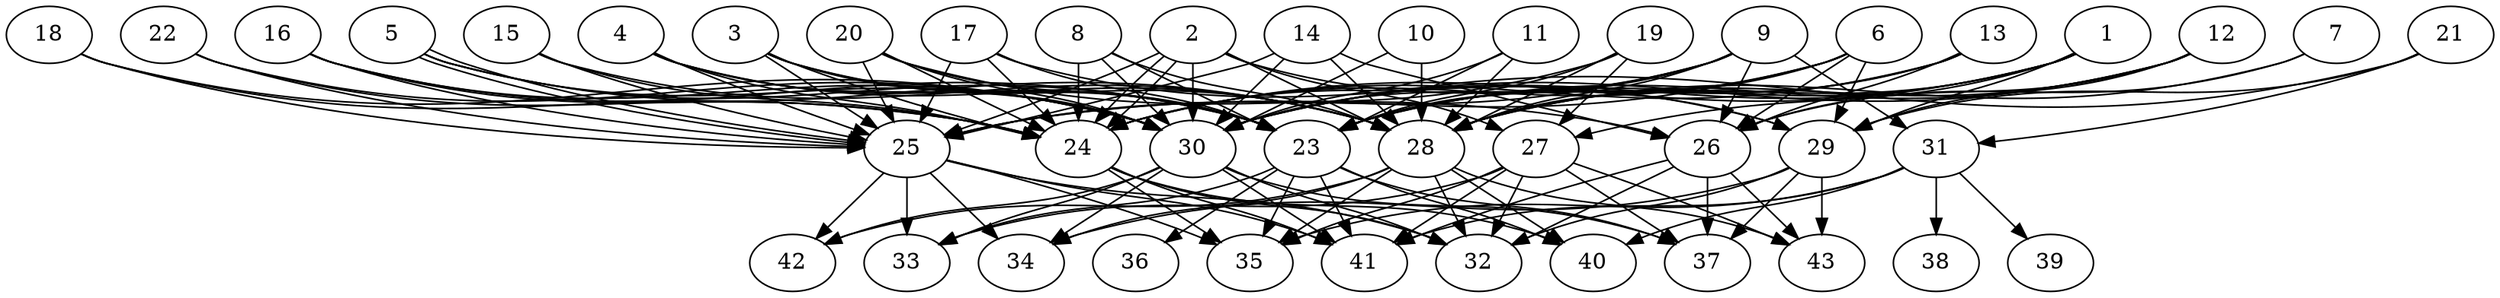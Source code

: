 // DAG (tier=3-complex, mode=data, n=43, ccr=0.545, fat=0.735, density=0.754, regular=0.390, jump=0.329, mindata=4194304, maxdata=33554432)
// DAG automatically generated by daggen at Sun Aug 24 16:33:35 2025
// /home/ermia/Project/Environments/daggen/bin/daggen --dot --ccr 0.545 --fat 0.735 --regular 0.390 --density 0.754 --jump 0.329 --mindata 4194304 --maxdata 33554432 -n 43 
digraph G {
  1 [size="277323372354260672", alpha="0.04", expect_size="138661686177130336"]
  1 -> 23 [size ="187756852543488"]
  1 -> 24 [size ="187756852543488"]
  1 -> 27 [size ="187756852543488"]
  1 -> 28 [size ="187756852543488"]
  1 -> 29 [size ="187756852543488"]
  1 -> 30 [size ="187756852543488"]
  2 [size="27705904031858688000000", alpha="0.01", expect_size="13852952015929344000000"]
  2 -> 24 [size ="7324953477120000"]
  2 -> 24 [size ="7324953477120000"]
  2 -> 25 [size ="7324953477120000"]
  2 -> 27 [size ="7324953477120000"]
  2 -> 28 [size ="7324953477120000"]
  2 -> 29 [size ="7324953477120000"]
  2 -> 30 [size ="7324953477120000"]
  3 [size="66178732134841976", alpha="0.03", expect_size="33089366067420988"]
  3 -> 23 [size ="3644268417646592"]
  3 -> 24 [size ="3644268417646592"]
  3 -> 25 [size ="3644268417646592"]
  3 -> 28 [size ="3644268417646592"]
  3 -> 30 [size ="3644268417646592"]
  4 [size="2410289776715644416", alpha="0.10", expect_size="1205144888357822208"]
  4 -> 23 [size ="852167153942528"]
  4 -> 24 [size ="852167153942528"]
  4 -> 25 [size ="852167153942528"]
  4 -> 28 [size ="852167153942528"]
  4 -> 30 [size ="852167153942528"]
  5 [size="668999873301948923904", alpha="0.15", expect_size="334499936650974461952"]
  5 -> 23 [size ="611937889026048"]
  5 -> 25 [size ="611937889026048"]
  5 -> 25 [size ="611937889026048"]
  5 -> 28 [size ="611937889026048"]
  5 -> 30 [size ="611937889026048"]
  6 [size="23119117215525240832000", alpha="0.15", expect_size="11559558607762620416000"]
  6 -> 23 [size ="6492383294259200"]
  6 -> 24 [size ="6492383294259200"]
  6 -> 25 [size ="6492383294259200"]
  6 -> 26 [size ="6492383294259200"]
  6 -> 28 [size ="6492383294259200"]
  6 -> 29 [size ="6492383294259200"]
  7 [size="565163559909645760", alpha="0.19", expect_size="282581779954822880"]
  7 -> 26 [size ="8841393392844800"]
  7 -> 28 [size ="8841393392844800"]
  8 [size="31211030887686054346752", alpha="0.19", expect_size="15605515443843027173376"]
  8 -> 23 [size ="7930405529321472"]
  8 -> 24 [size ="7930405529321472"]
  8 -> 28 [size ="7930405529321472"]
  8 -> 30 [size ="7930405529321472"]
  9 [size="22310991750701474906112", alpha="0.14", expect_size="11155495875350737453056"]
  9 -> 23 [size ="6340194349350912"]
  9 -> 24 [size ="6340194349350912"]
  9 -> 25 [size ="6340194349350912"]
  9 -> 26 [size ="6340194349350912"]
  9 -> 28 [size ="6340194349350912"]
  9 -> 30 [size ="6340194349350912"]
  9 -> 31 [size ="6340194349350912"]
  10 [size="28719366563684138614784", alpha="0.10", expect_size="14359683281842069307392"]
  10 -> 28 [size ="7502509572620288"]
  10 -> 30 [size ="7502509572620288"]
  11 [size="916245544114847744000", alpha="0.08", expect_size="458122772057423872000"]
  11 -> 23 [size ="754683006156800"]
  11 -> 28 [size ="754683006156800"]
  11 -> 30 [size ="754683006156800"]
  12 [size="16278915907584000000000", alpha="0.18", expect_size="8139457953792000000000"]
  12 -> 23 [size ="5138546688000000"]
  12 -> 26 [size ="5138546688000000"]
  12 -> 28 [size ="5138546688000000"]
  12 -> 29 [size ="5138546688000000"]
  12 -> 30 [size ="5138546688000000"]
  13 [size="84466795554568144", alpha="0.07", expect_size="42233397777284072"]
  13 -> 23 [size ="3167560392507392"]
  13 -> 24 [size ="3167560392507392"]
  13 -> 26 [size ="3167560392507392"]
  13 -> 28 [size ="3167560392507392"]
  14 [size="11651021009391181824", alpha="0.12", expect_size="5825510504695590912"]
  14 -> 25 [size ="3748156252618752"]
  14 -> 26 [size ="3748156252618752"]
  14 -> 28 [size ="3748156252618752"]
  14 -> 30 [size ="3748156252618752"]
  15 [size="37259061441133765722112", alpha="0.18", expect_size="18629530720566882861056"]
  15 -> 24 [size ="8924377395494912"]
  15 -> 25 [size ="8924377395494912"]
  15 -> 28 [size ="8924377395494912"]
  16 [size="71960761708774696", alpha="0.09", expect_size="35980380854387348"]
  16 -> 23 [size ="4396765033791488"]
  16 -> 24 [size ="4396765033791488"]
  16 -> 25 [size ="4396765033791488"]
  16 -> 30 [size ="4396765033791488"]
  17 [size="1253892786431977728", alpha="0.08", expect_size="626946393215988864"]
  17 -> 23 [size ="2704637677273088"]
  17 -> 24 [size ="2704637677273088"]
  17 -> 25 [size ="2704637677273088"]
  17 -> 29 [size ="2704637677273088"]
  18 [size="142936222791509213184", alpha="0.04", expect_size="71468111395754606592"]
  18 -> 24 [size ="218701378879488"]
  18 -> 25 [size ="218701378879488"]
  18 -> 30 [size ="218701378879488"]
  19 [size="188280570187617120", alpha="0.09", expect_size="94140285093808560"]
  19 -> 23 [size ="5258410408804352"]
  19 -> 25 [size ="5258410408804352"]
  19 -> 27 [size ="5258410408804352"]
  19 -> 28 [size ="5258410408804352"]
  20 [size="11237882663743233458176", alpha="0.03", expect_size="5618941331871616729088"]
  20 -> 23 [size ="4013713006788608"]
  20 -> 24 [size ="4013713006788608"]
  20 -> 25 [size ="4013713006788608"]
  20 -> 26 [size ="4013713006788608"]
  20 -> 30 [size ="4013713006788608"]
  21 [size="396133965001730944", alpha="0.09", expect_size="198066982500865472"]
  21 -> 29 [size ="6571032735383552"]
  21 -> 30 [size ="6571032735383552"]
  21 -> 31 [size ="6571032735383552"]
  22 [size="31232352671225123700736", alpha="0.18", expect_size="15616176335612561850368"]
  22 -> 24 [size ="7934016883785728"]
  22 -> 25 [size ="7934016883785728"]
  22 -> 30 [size ="7934016883785728"]
  23 [size="300222694178974016", alpha="0.12", expect_size="150111347089487008"]
  23 -> 33 [size ="7972761557270528"]
  23 -> 35 [size ="7972761557270528"]
  23 -> 36 [size ="7972761557270528"]
  23 -> 37 [size ="7972761557270528"]
  23 -> 40 [size ="7972761557270528"]
  23 -> 41 [size ="7972761557270528"]
  24 [size="14047259962476989513728", alpha="0.03", expect_size="7023629981238494756864"]
  24 -> 32 [size ="4657480730673152"]
  24 -> 35 [size ="4657480730673152"]
  24 -> 40 [size ="4657480730673152"]
  24 -> 41 [size ="4657480730673152"]
  25 [size="5780672073552050176", alpha="0.16", expect_size="2890336036776025088"]
  25 -> 32 [size ="5539729382572032"]
  25 -> 33 [size ="5539729382572032"]
  25 -> 34 [size ="5539729382572032"]
  25 -> 35 [size ="5539729382572032"]
  25 -> 41 [size ="5539729382572032"]
  25 -> 42 [size ="5539729382572032"]
  26 [size="23272930237492232", alpha="0.18", expect_size="11636465118746116"]
  26 -> 32 [size ="746430830477312"]
  26 -> 37 [size ="746430830477312"]
  26 -> 41 [size ="746430830477312"]
  26 -> 43 [size ="746430830477312"]
  27 [size="331892196159847488", alpha="0.11", expect_size="165946098079923744"]
  27 -> 32 [size ="7650746040320000"]
  27 -> 33 [size ="7650746040320000"]
  27 -> 35 [size ="7650746040320000"]
  27 -> 37 [size ="7650746040320000"]
  27 -> 41 [size ="7650746040320000"]
  27 -> 43 [size ="7650746040320000"]
  28 [size="523987134982188433408", alpha="0.19", expect_size="261993567491094216704"]
  28 -> 32 [size ="519960560402432"]
  28 -> 34 [size ="519960560402432"]
  28 -> 35 [size ="519960560402432"]
  28 -> 40 [size ="519960560402432"]
  28 -> 42 [size ="519960560402432"]
  28 -> 43 [size ="519960560402432"]
  29 [size="79156663326345600", alpha="0.11", expect_size="39578331663172800"]
  29 -> 32 [size ="4089667859251200"]
  29 -> 34 [size ="4089667859251200"]
  29 -> 37 [size ="4089667859251200"]
  29 -> 43 [size ="4089667859251200"]
  30 [size="205979168447976544", alpha="0.16", expect_size="102989584223988272"]
  30 -> 32 [size ="6722626097512448"]
  30 -> 33 [size ="6722626097512448"]
  30 -> 34 [size ="6722626097512448"]
  30 -> 37 [size ="6722626097512448"]
  30 -> 41 [size ="6722626097512448"]
  30 -> 42 [size ="6722626097512448"]
  31 [size="211842632807511008", alpha="0.12", expect_size="105921316403755504"]
  31 -> 35 [size ="7994499796041728"]
  31 -> 38 [size ="7994499796041728"]
  31 -> 39 [size ="7994499796041728"]
  31 -> 40 [size ="7994499796041728"]
  31 -> 41 [size ="7994499796041728"]
  32 [size="8588019325453078", alpha="0.16", expect_size="4294009662726539"]
  33 [size="5654105934081277952", alpha="0.17", expect_size="2827052967040638976"]
  34 [size="17127926765120082935808", alpha="0.13", expect_size="8563963382560041467904"]
  35 [size="726642739876112768", alpha="0.07", expect_size="363321369938056384"]
  36 [size="362118901107904640", alpha="0.09", expect_size="181059450553952320"]
  37 [size="225039733506441216000", alpha="0.18", expect_size="112519866753220608000"]
  38 [size="541346563286259204096", alpha="0.01", expect_size="270673281643129602048"]
  39 [size="69209824465839176", alpha="0.17", expect_size="34604912232919588"]
  40 [size="4265776556944859136", alpha="0.03", expect_size="2132888278472429568"]
  41 [size="6842109553403427840", alpha="0.10", expect_size="3421054776701713920"]
  42 [size="27849603645127759233024", alpha="0.03", expect_size="13924801822563879616512"]
  43 [size="9452810403071238144", alpha="0.14", expect_size="4726405201535619072"]
}